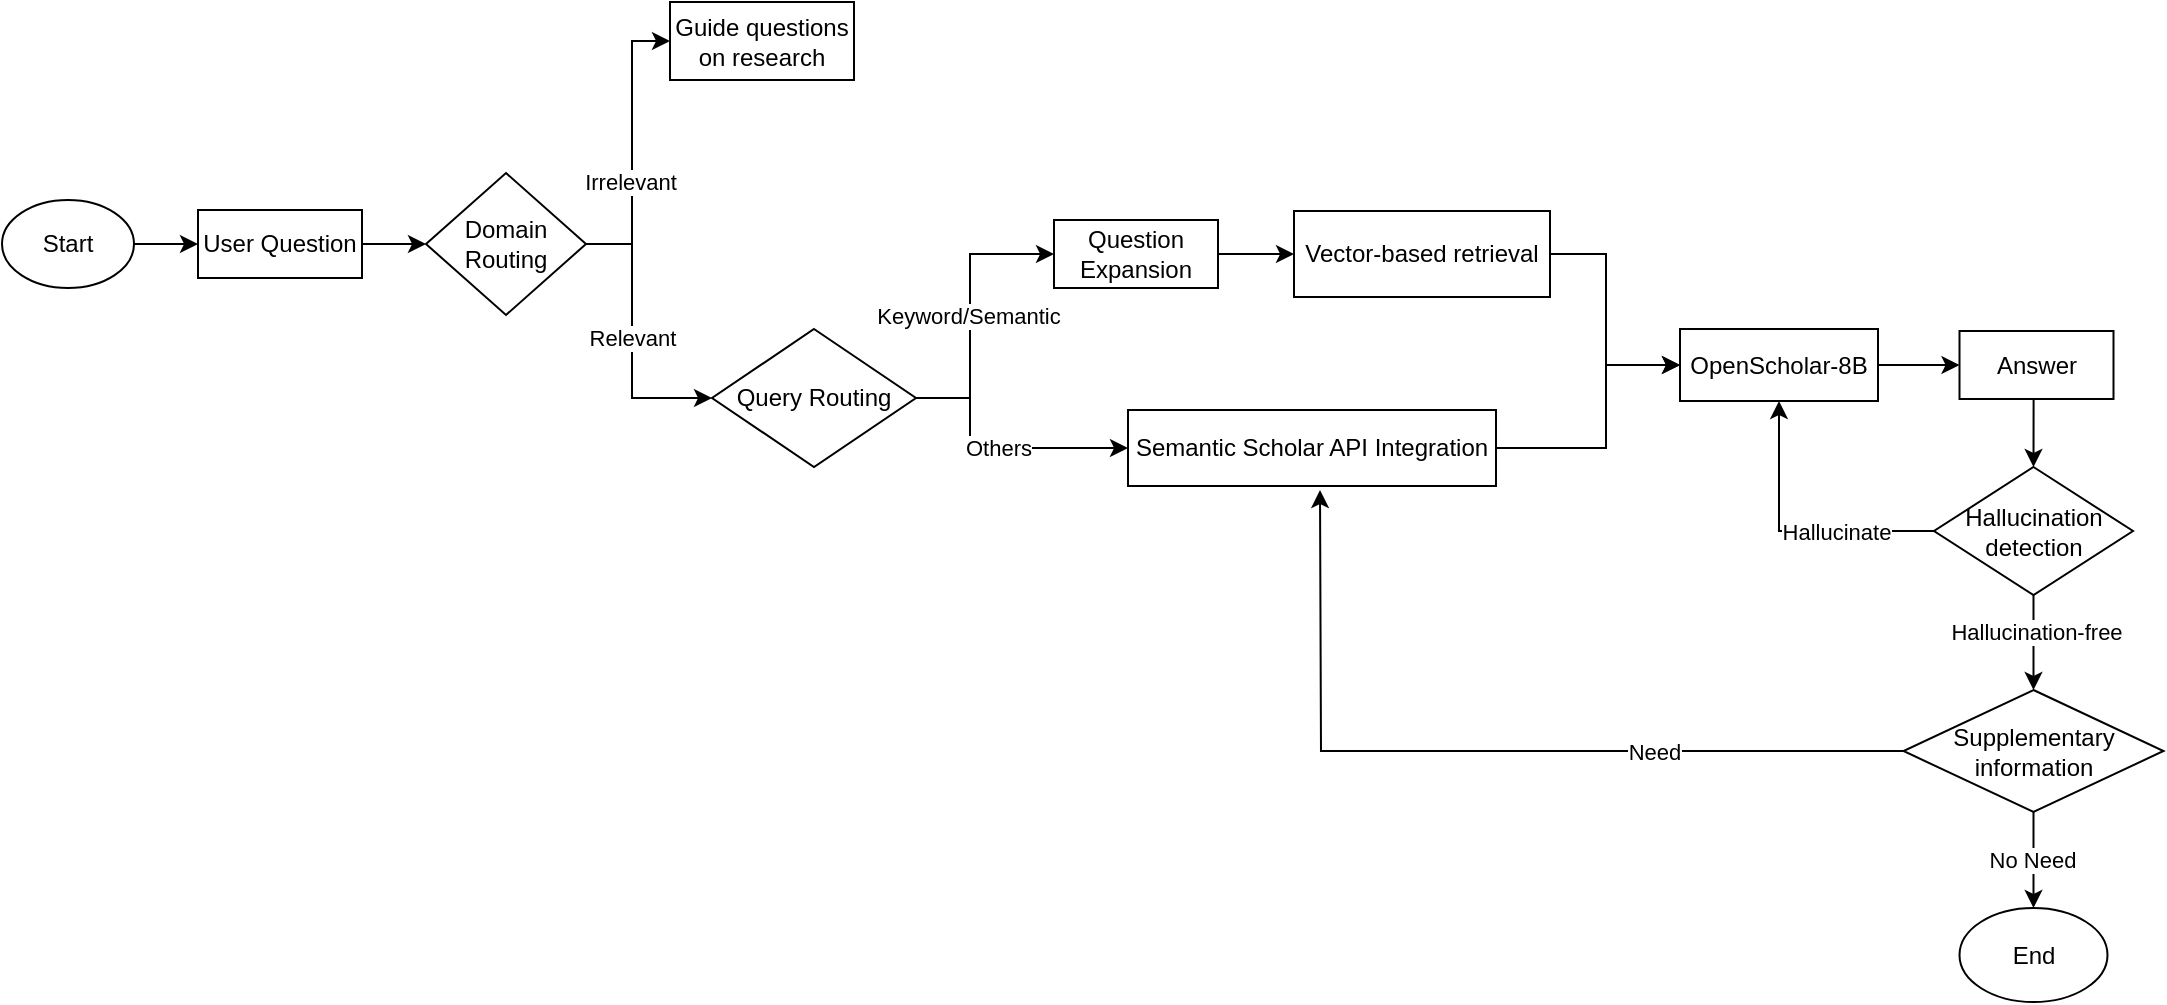 <mxfile version="26.0.1">
  <diagram name="Page-1" id="zydhYZ-TEPHb-kWa2f7Q">
    <mxGraphModel dx="1529" dy="546" grid="0" gridSize="10" guides="1" tooltips="1" connect="1" arrows="1" fold="1" page="0" pageScale="1" pageWidth="850" pageHeight="1100" math="0" shadow="0">
      <root>
        <mxCell id="0" />
        <mxCell id="1" parent="0" />
        <mxCell id="2WEZHl4EfCa_zDIzBefk-46" style="edgeStyle=orthogonalEdgeStyle;rounded=0;orthogonalLoop=1;jettySize=auto;html=1;exitX=1;exitY=0.5;exitDx=0;exitDy=0;entryX=0;entryY=0.5;entryDx=0;entryDy=0;" edge="1" parent="1" source="2WEZHl4EfCa_zDIzBefk-1" target="2WEZHl4EfCa_zDIzBefk-2">
          <mxGeometry relative="1" as="geometry" />
        </mxCell>
        <mxCell id="2WEZHl4EfCa_zDIzBefk-1" value="Start" style="ellipse;whiteSpace=wrap;html=1;" vertex="1" parent="1">
          <mxGeometry x="-122" y="414" width="66" height="44" as="geometry" />
        </mxCell>
        <mxCell id="2WEZHl4EfCa_zDIzBefk-17" style="edgeStyle=orthogonalEdgeStyle;rounded=0;orthogonalLoop=1;jettySize=auto;html=1;exitX=1;exitY=0.5;exitDx=0;exitDy=0;entryX=0;entryY=0.5;entryDx=0;entryDy=0;" edge="1" parent="1" source="2WEZHl4EfCa_zDIzBefk-2" target="2WEZHl4EfCa_zDIzBefk-3">
          <mxGeometry relative="1" as="geometry">
            <mxPoint x="69" y="436" as="targetPoint" />
          </mxGeometry>
        </mxCell>
        <mxCell id="2WEZHl4EfCa_zDIzBefk-2" value="User Question" style="rounded=0;whiteSpace=wrap;html=1;" vertex="1" parent="1">
          <mxGeometry x="-24" y="419" width="82" height="34" as="geometry" />
        </mxCell>
        <mxCell id="2WEZHl4EfCa_zDIzBefk-20" value="Relevant" style="edgeStyle=orthogonalEdgeStyle;rounded=0;orthogonalLoop=1;jettySize=auto;html=1;exitX=1;exitY=0.5;exitDx=0;exitDy=0;entryX=0;entryY=0.5;entryDx=0;entryDy=0;" edge="1" parent="1" source="2WEZHl4EfCa_zDIzBefk-3" target="2WEZHl4EfCa_zDIzBefk-5">
          <mxGeometry relative="1" as="geometry">
            <Array as="points">
              <mxPoint x="193" y="436" />
              <mxPoint x="193" y="513" />
            </Array>
          </mxGeometry>
        </mxCell>
        <mxCell id="2WEZHl4EfCa_zDIzBefk-22" style="edgeStyle=orthogonalEdgeStyle;rounded=0;orthogonalLoop=1;jettySize=auto;html=1;exitX=1;exitY=0.5;exitDx=0;exitDy=0;entryX=0;entryY=0.5;entryDx=0;entryDy=0;" edge="1" parent="1" source="2WEZHl4EfCa_zDIzBefk-3" target="2WEZHl4EfCa_zDIzBefk-4">
          <mxGeometry relative="1" as="geometry">
            <Array as="points">
              <mxPoint x="193" y="436" />
              <mxPoint x="193" y="335" />
            </Array>
          </mxGeometry>
        </mxCell>
        <mxCell id="2WEZHl4EfCa_zDIzBefk-47" value="Irrelevant" style="edgeLabel;html=1;align=center;verticalAlign=middle;resizable=0;points=[];" vertex="1" connectable="0" parent="2WEZHl4EfCa_zDIzBefk-22">
          <mxGeometry x="-0.247" y="1" relative="1" as="geometry">
            <mxPoint as="offset" />
          </mxGeometry>
        </mxCell>
        <mxCell id="2WEZHl4EfCa_zDIzBefk-3" value="Domain Routing" style="rhombus;whiteSpace=wrap;html=1;" vertex="1" parent="1">
          <mxGeometry x="90" y="400.5" width="80" height="71" as="geometry" />
        </mxCell>
        <mxCell id="2WEZHl4EfCa_zDIzBefk-4" value="Guide questions on research" style="rounded=0;whiteSpace=wrap;html=1;" vertex="1" parent="1">
          <mxGeometry x="212" y="315" width="92" height="39" as="geometry" />
        </mxCell>
        <mxCell id="2WEZHl4EfCa_zDIzBefk-23" style="edgeStyle=orthogonalEdgeStyle;rounded=0;orthogonalLoop=1;jettySize=auto;html=1;exitX=1;exitY=0.5;exitDx=0;exitDy=0;entryX=0;entryY=0.5;entryDx=0;entryDy=0;" edge="1" parent="1" source="2WEZHl4EfCa_zDIzBefk-5" target="2WEZHl4EfCa_zDIzBefk-13">
          <mxGeometry relative="1" as="geometry">
            <Array as="points">
              <mxPoint x="362" y="513" />
              <mxPoint x="362" y="441" />
            </Array>
          </mxGeometry>
        </mxCell>
        <mxCell id="2WEZHl4EfCa_zDIzBefk-50" value="Keyword/Semantic" style="edgeLabel;html=1;align=center;verticalAlign=middle;resizable=0;points=[];" vertex="1" connectable="0" parent="2WEZHl4EfCa_zDIzBefk-23">
          <mxGeometry x="-0.028" y="2" relative="1" as="geometry">
            <mxPoint x="1" as="offset" />
          </mxGeometry>
        </mxCell>
        <mxCell id="2WEZHl4EfCa_zDIzBefk-25" value="Others" style="edgeStyle=orthogonalEdgeStyle;rounded=0;orthogonalLoop=1;jettySize=auto;html=1;exitX=1;exitY=0.5;exitDx=0;exitDy=0;entryX=0;entryY=0.5;entryDx=0;entryDy=0;" edge="1" parent="1" source="2WEZHl4EfCa_zDIzBefk-5" target="2WEZHl4EfCa_zDIzBefk-7">
          <mxGeometry relative="1" as="geometry">
            <Array as="points">
              <mxPoint x="362" y="513" />
              <mxPoint x="362" y="538" />
            </Array>
          </mxGeometry>
        </mxCell>
        <mxCell id="2WEZHl4EfCa_zDIzBefk-5" value="Query Routing" style="rhombus;whiteSpace=wrap;html=1;" vertex="1" parent="1">
          <mxGeometry x="233" y="478.5" width="102" height="69" as="geometry" />
        </mxCell>
        <mxCell id="2WEZHl4EfCa_zDIzBefk-26" style="edgeStyle=orthogonalEdgeStyle;rounded=0;orthogonalLoop=1;jettySize=auto;html=1;exitX=1;exitY=0.5;exitDx=0;exitDy=0;entryX=0;entryY=0.5;entryDx=0;entryDy=0;" edge="1" parent="1" source="2WEZHl4EfCa_zDIzBefk-6" target="2WEZHl4EfCa_zDIzBefk-8">
          <mxGeometry relative="1" as="geometry">
            <Array as="points">
              <mxPoint x="680" y="441" />
              <mxPoint x="680" y="497" />
            </Array>
          </mxGeometry>
        </mxCell>
        <mxCell id="2WEZHl4EfCa_zDIzBefk-6" value="Vector-based retrieval" style="rounded=0;whiteSpace=wrap;html=1;" vertex="1" parent="1">
          <mxGeometry x="524" y="419.5" width="128" height="43" as="geometry" />
        </mxCell>
        <mxCell id="2WEZHl4EfCa_zDIzBefk-31" style="edgeStyle=orthogonalEdgeStyle;rounded=0;orthogonalLoop=1;jettySize=auto;html=1;exitX=1;exitY=0.5;exitDx=0;exitDy=0;entryX=0;entryY=0.5;entryDx=0;entryDy=0;" edge="1" parent="1" source="2WEZHl4EfCa_zDIzBefk-7" target="2WEZHl4EfCa_zDIzBefk-8">
          <mxGeometry relative="1" as="geometry">
            <Array as="points">
              <mxPoint x="680" y="538" />
              <mxPoint x="680" y="497" />
            </Array>
          </mxGeometry>
        </mxCell>
        <mxCell id="2WEZHl4EfCa_zDIzBefk-7" value="Semantic Scholar API Integration" style="rounded=0;whiteSpace=wrap;html=1;" vertex="1" parent="1">
          <mxGeometry x="441" y="519" width="184" height="38" as="geometry" />
        </mxCell>
        <mxCell id="2WEZHl4EfCa_zDIzBefk-32" style="edgeStyle=orthogonalEdgeStyle;rounded=0;orthogonalLoop=1;jettySize=auto;html=1;exitX=1;exitY=0.5;exitDx=0;exitDy=0;entryX=0;entryY=0.5;entryDx=0;entryDy=0;" edge="1" parent="1" source="2WEZHl4EfCa_zDIzBefk-8" target="2WEZHl4EfCa_zDIzBefk-9">
          <mxGeometry relative="1" as="geometry" />
        </mxCell>
        <mxCell id="2WEZHl4EfCa_zDIzBefk-8" value="OpenScholar-8B" style="rounded=0;whiteSpace=wrap;html=1;" vertex="1" parent="1">
          <mxGeometry x="717" y="478.5" width="99" height="36" as="geometry" />
        </mxCell>
        <mxCell id="2WEZHl4EfCa_zDIzBefk-49" style="edgeStyle=orthogonalEdgeStyle;rounded=0;orthogonalLoop=1;jettySize=auto;html=1;exitX=0.5;exitY=1;exitDx=0;exitDy=0;entryX=0.5;entryY=0;entryDx=0;entryDy=0;" edge="1" parent="1" source="2WEZHl4EfCa_zDIzBefk-9" target="2WEZHl4EfCa_zDIzBefk-10">
          <mxGeometry relative="1" as="geometry" />
        </mxCell>
        <mxCell id="2WEZHl4EfCa_zDIzBefk-9" value="Answer" style="rounded=0;whiteSpace=wrap;html=1;" vertex="1" parent="1">
          <mxGeometry x="856.75" y="479.5" width="77" height="34" as="geometry" />
        </mxCell>
        <mxCell id="2WEZHl4EfCa_zDIzBefk-36" style="edgeStyle=orthogonalEdgeStyle;rounded=0;orthogonalLoop=1;jettySize=auto;html=1;exitX=0;exitY=0.5;exitDx=0;exitDy=0;entryX=0.5;entryY=1;entryDx=0;entryDy=0;" edge="1" parent="1" source="2WEZHl4EfCa_zDIzBefk-10" target="2WEZHl4EfCa_zDIzBefk-8">
          <mxGeometry relative="1" as="geometry" />
        </mxCell>
        <mxCell id="2WEZHl4EfCa_zDIzBefk-42" value="Hallucinate" style="edgeLabel;html=1;align=center;verticalAlign=middle;resizable=0;points=[];" vertex="1" connectable="0" parent="2WEZHl4EfCa_zDIzBefk-36">
          <mxGeometry x="-0.312" relative="1" as="geometry">
            <mxPoint as="offset" />
          </mxGeometry>
        </mxCell>
        <mxCell id="2WEZHl4EfCa_zDIzBefk-40" style="edgeStyle=orthogonalEdgeStyle;rounded=0;orthogonalLoop=1;jettySize=auto;html=1;exitX=0.5;exitY=1;exitDx=0;exitDy=0;entryX=0.5;entryY=0;entryDx=0;entryDy=0;" edge="1" parent="1" source="2WEZHl4EfCa_zDIzBefk-10" target="2WEZHl4EfCa_zDIzBefk-38">
          <mxGeometry relative="1" as="geometry" />
        </mxCell>
        <mxCell id="2WEZHl4EfCa_zDIzBefk-41" value="Hallucination-free" style="edgeLabel;html=1;align=center;verticalAlign=middle;resizable=0;points=[];" vertex="1" connectable="0" parent="2WEZHl4EfCa_zDIzBefk-40">
          <mxGeometry x="-0.263" y="1" relative="1" as="geometry">
            <mxPoint y="1" as="offset" />
          </mxGeometry>
        </mxCell>
        <mxCell id="2WEZHl4EfCa_zDIzBefk-10" value="Hallucination detection" style="rhombus;whiteSpace=wrap;html=1;" vertex="1" parent="1">
          <mxGeometry x="844" y="547.5" width="99.5" height="64" as="geometry" />
        </mxCell>
        <mxCell id="2WEZHl4EfCa_zDIzBefk-12" value="End" style="ellipse;whiteSpace=wrap;html=1;" vertex="1" parent="1">
          <mxGeometry x="856.75" y="768" width="74" height="47" as="geometry" />
        </mxCell>
        <mxCell id="2WEZHl4EfCa_zDIzBefk-24" style="edgeStyle=orthogonalEdgeStyle;rounded=0;orthogonalLoop=1;jettySize=auto;html=1;exitX=1;exitY=0.5;exitDx=0;exitDy=0;entryX=0;entryY=0.5;entryDx=0;entryDy=0;" edge="1" parent="1" source="2WEZHl4EfCa_zDIzBefk-13" target="2WEZHl4EfCa_zDIzBefk-6">
          <mxGeometry relative="1" as="geometry" />
        </mxCell>
        <mxCell id="2WEZHl4EfCa_zDIzBefk-13" value="Question Expansion" style="rounded=0;whiteSpace=wrap;html=1;" vertex="1" parent="1">
          <mxGeometry x="404" y="424" width="82" height="34" as="geometry" />
        </mxCell>
        <mxCell id="2WEZHl4EfCa_zDIzBefk-43" style="edgeStyle=orthogonalEdgeStyle;rounded=0;orthogonalLoop=1;jettySize=auto;html=1;exitX=0.5;exitY=1;exitDx=0;exitDy=0;entryX=0.5;entryY=0;entryDx=0;entryDy=0;" edge="1" parent="1" source="2WEZHl4EfCa_zDIzBefk-38" target="2WEZHl4EfCa_zDIzBefk-12">
          <mxGeometry relative="1" as="geometry" />
        </mxCell>
        <mxCell id="2WEZHl4EfCa_zDIzBefk-45" value="No Need" style="edgeLabel;html=1;align=center;verticalAlign=middle;resizable=0;points=[];" vertex="1" connectable="0" parent="2WEZHl4EfCa_zDIzBefk-43">
          <mxGeometry x="-0.027" y="-1" relative="1" as="geometry">
            <mxPoint as="offset" />
          </mxGeometry>
        </mxCell>
        <mxCell id="2WEZHl4EfCa_zDIzBefk-51" style="edgeStyle=orthogonalEdgeStyle;rounded=0;orthogonalLoop=1;jettySize=auto;html=1;exitX=0;exitY=0.5;exitDx=0;exitDy=0;" edge="1" parent="1" source="2WEZHl4EfCa_zDIzBefk-38">
          <mxGeometry relative="1" as="geometry">
            <mxPoint x="537" y="559" as="targetPoint" />
          </mxGeometry>
        </mxCell>
        <mxCell id="2WEZHl4EfCa_zDIzBefk-52" value="Need" style="edgeLabel;html=1;align=center;verticalAlign=middle;resizable=0;points=[];" vertex="1" connectable="0" parent="2WEZHl4EfCa_zDIzBefk-51">
          <mxGeometry x="-0.408" relative="1" as="geometry">
            <mxPoint as="offset" />
          </mxGeometry>
        </mxCell>
        <mxCell id="2WEZHl4EfCa_zDIzBefk-38" value="Supplementary information" style="rhombus;whiteSpace=wrap;html=1;" vertex="1" parent="1">
          <mxGeometry x="828.75" y="659" width="130" height="61" as="geometry" />
        </mxCell>
      </root>
    </mxGraphModel>
  </diagram>
</mxfile>
